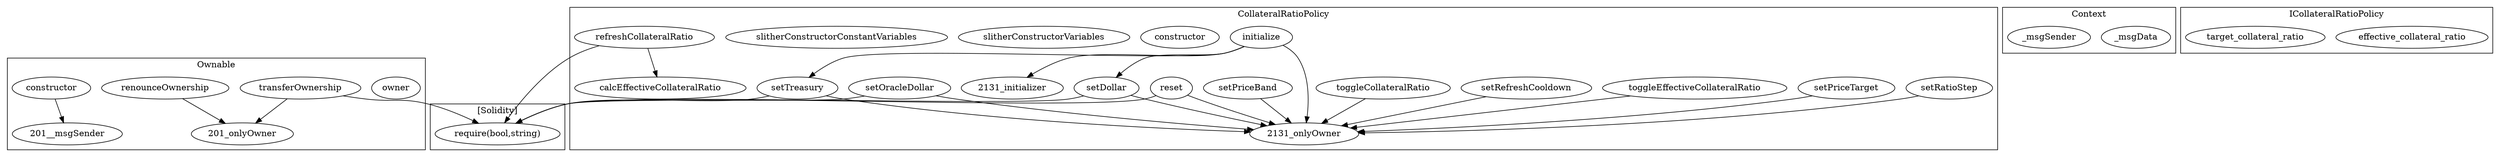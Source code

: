 strict digraph {
subgraph cluster_201_Ownable {
label = "Ownable"
"201_owner" [label="owner"]
"201_constructor" [label="constructor"]
"201_renounceOwnership" [label="renounceOwnership"]
"201_transferOwnership" [label="transferOwnership"]
"201_transferOwnership" -> "201_onlyOwner"
"201_renounceOwnership" -> "201_onlyOwner"
"201_constructor" -> "201__msgSender"
}subgraph cluster_1394_Context {
label = "Context"
"1394__msgData" [label="_msgData"]
"1394__msgSender" [label="_msgSender"]
}subgraph cluster_2131_CollateralRatioPolicy {
label = "CollateralRatioPolicy"
"2131_setOracleDollar" [label="setOracleDollar"]
"2131_setRefreshCooldown" [label="setRefreshCooldown"]
"2131_initialize" [label="initialize"]
"2131_toggleCollateralRatio" [label="toggleCollateralRatio"]
"2131_constructor" [label="constructor"]
"2131_slitherConstructorVariables" [label="slitherConstructorVariables"]
"2131_slitherConstructorConstantVariables" [label="slitherConstructorConstantVariables"]
"2131_setDollar" [label="setDollar"]
"2131_setPriceBand" [label="setPriceBand"]
"2131_setRatioStep" [label="setRatioStep"]
"2131_reset" [label="reset"]
"2131_refreshCollateralRatio" [label="refreshCollateralRatio"]
"2131_setPriceTarget" [label="setPriceTarget"]
"2131_setTreasury" [label="setTreasury"]
"2131_calcEffectiveCollateralRatio" [label="calcEffectiveCollateralRatio"]
"2131_toggleEffectiveCollateralRatio" [label="toggleEffectiveCollateralRatio"]
"2131_setPriceTarget" -> "2131_onlyOwner"
"2131_setTreasury" -> "2131_onlyOwner"
"2131_setDollar" -> "2131_onlyOwner"
"2131_toggleEffectiveCollateralRatio" -> "2131_onlyOwner"
"2131_initialize" -> "2131_initializer"
"2131_reset" -> "2131_onlyOwner"
"2131_initialize" -> "2131_setDollar"
"2131_setOracleDollar" -> "2131_onlyOwner"
"2131_setRatioStep" -> "2131_onlyOwner"
"2131_setRefreshCooldown" -> "2131_onlyOwner"
"2131_initialize" -> "2131_setTreasury"
"2131_toggleCollateralRatio" -> "2131_onlyOwner"
"2131_initialize" -> "2131_onlyOwner"
"2131_setPriceBand" -> "2131_onlyOwner"
"2131_refreshCollateralRatio" -> "2131_calcEffectiveCollateralRatio"
}subgraph cluster_7004_ICollateralRatioPolicy {
label = "ICollateralRatioPolicy"
"7004_effective_collateral_ratio" [label="effective_collateral_ratio"]
"7004_target_collateral_ratio" [label="target_collateral_ratio"]
}subgraph cluster_solidity {
label = "[Solidity]"
"require(bool,string)" 
"2131_refreshCollateralRatio" -> "require(bool,string)"
"2131_setOracleDollar" -> "require(bool,string)"
"2131_setDollar" -> "require(bool,string)"
"2131_setTreasury" -> "require(bool,string)"
"201_transferOwnership" -> "require(bool,string)"
"2131_reset" -> "require(bool,string)"
}
}